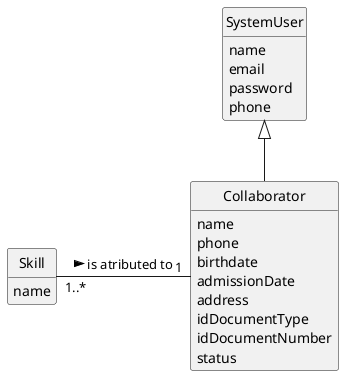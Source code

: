 @startuml
skinparam monochrome true
skinparam packageStyle rectangle
skinparam shadowing false

'left to right direction

skinparam classAttributeIconSize 0

hide circle
hide methods

class SystemUser {
    name
    email
    password
    phone

}


class Collaborator {
   name
      phone
      birthdate
      admissionDate
      address
      idDocumentType
      idDocumentNumber
      status
}

class Skill {
    name
}


Skill "1..*" - "1" Collaborator: is atributed to >
SystemUser <|-- Collaborator
@enduml